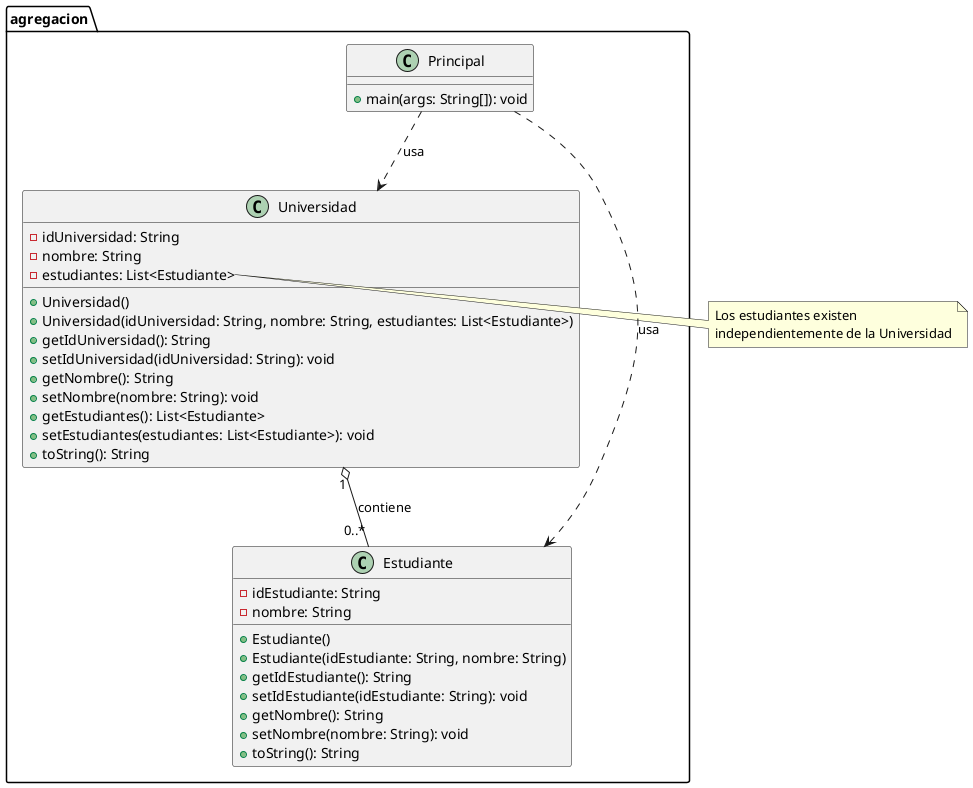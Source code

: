 @startuml
package agregacion {
  class Estudiante {
    - idEstudiante: String
    - nombre: String
    + Estudiante()
    + Estudiante(idEstudiante: String, nombre: String)
    + getIdEstudiante(): String
    + setIdEstudiante(idEstudiante: String): void
    + getNombre(): String
    + setNombre(nombre: String): void
    + toString(): String
  }

  class Universidad {
    - idUniversidad: String
    - nombre: String
    - estudiantes: List<Estudiante>
    + Universidad()
    + Universidad(idUniversidad: String, nombre: String, estudiantes: List<Estudiante>)
    + getIdUniversidad(): String
    + setIdUniversidad(idUniversidad: String): void
    + getNombre(): String
    + setNombre(nombre: String): void
    + getEstudiantes(): List<Estudiante>
    + setEstudiantes(estudiantes: List<Estudiante>): void
    + toString(): String
  }

  class Principal {
    + main(args: String[]): void
  }
}

Universidad "1" o-- "0..*" Estudiante : contiene
Principal ..> Universidad : usa
Principal ..> Estudiante : usa

note right of Universidad::estudiantes
  Los estudiantes existen
  independientemente de la Universidad
end note
@enduml
